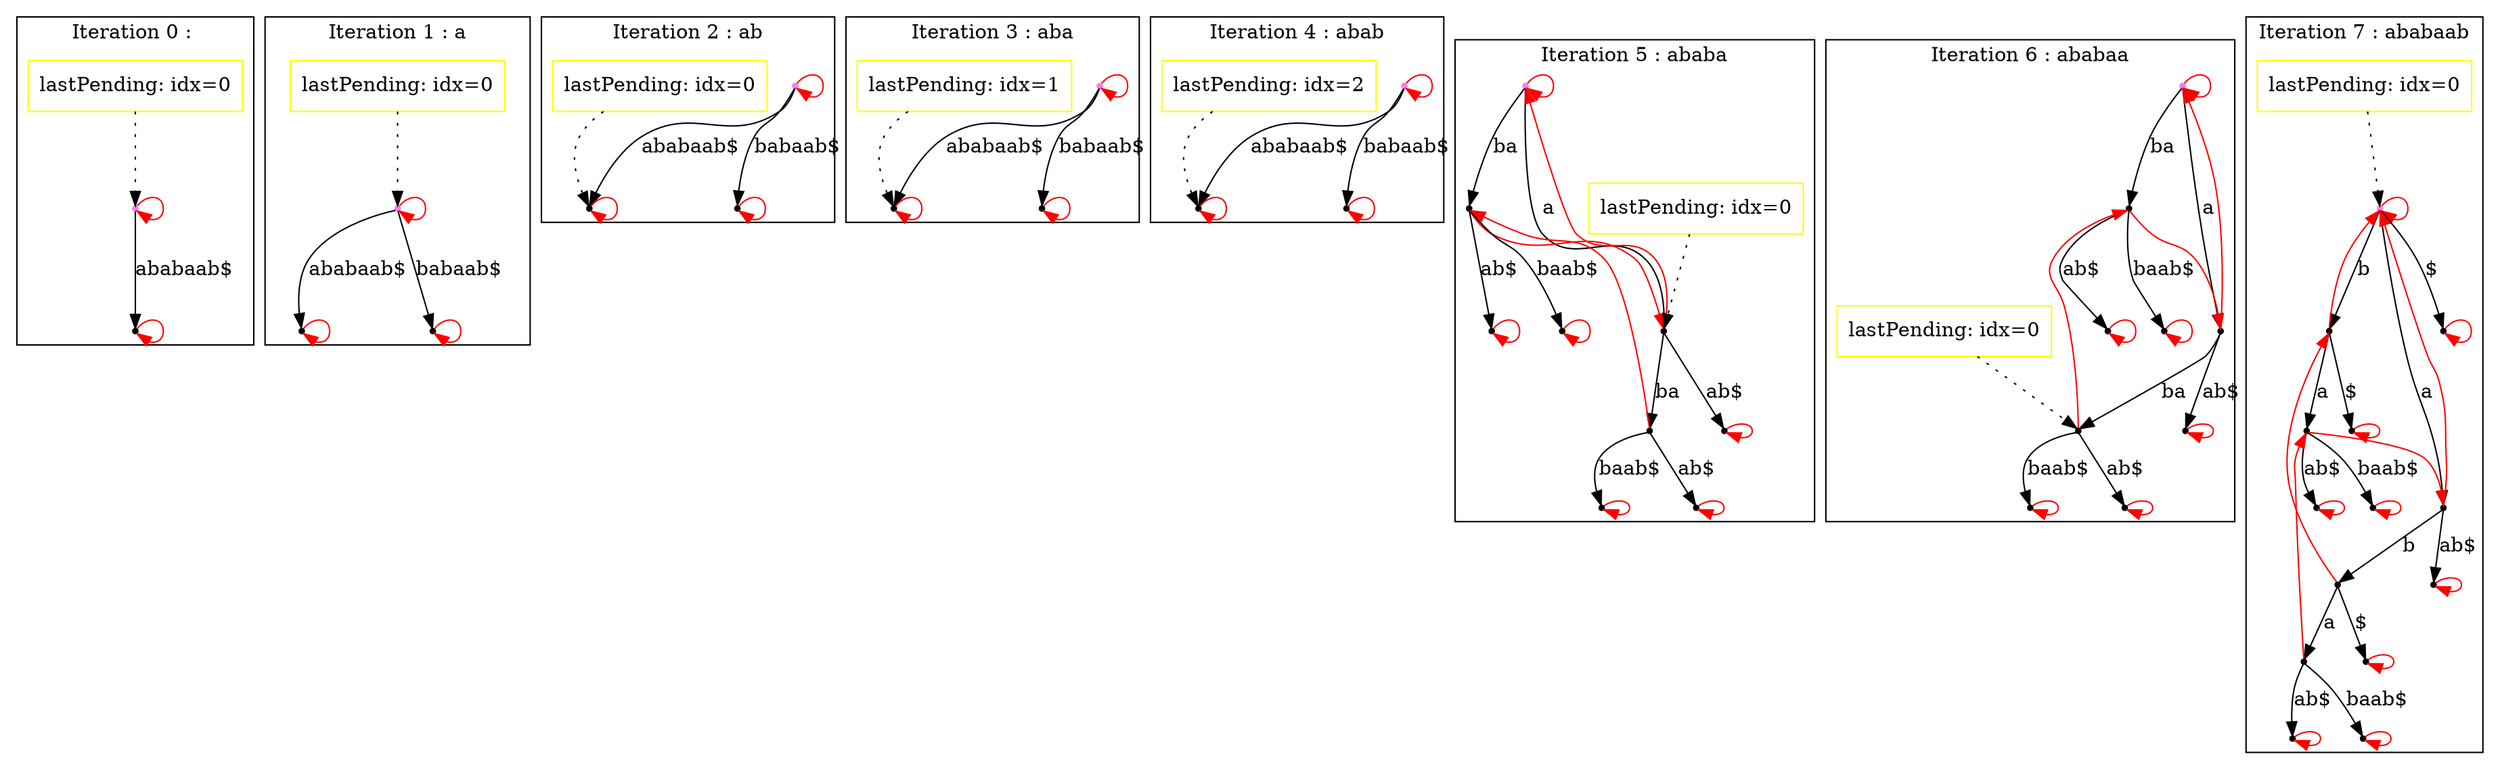 digraph SuffixTree {
subgraph cluster_0 {
	graph [color=black; label="Iteration 0 : "];
	node [shape=point];
	"node00x607000000020" [color=violet, label=""];
	"node00x607000000020" -> "node00x607000000020" [color=red];
	"node00x607000000020" -> "node00x607000000090" [label="ababaab$"];
	"node00x607000000090" [color=black, label=""];
	"node00x607000000090" -> "node00x607000000090" [color=red];
	"lastPending0" [shape=box,color=yellow,label="lastPending: idx=0"];
	"lastPending0" -> "node00x607000000020" [style=dotted];
}
subgraph cluster_1 {
	graph [color=black; label="Iteration 1 : a"];
	node [shape=point];
	"node10x607000000020" [color=violet, label=""];
	"node10x607000000020" -> "node10x607000000020" [color=red];
	"node10x607000000020" -> "node10x607000000100" [label="babaab$"];
	"node10x607000000020" -> "node10x607000000090" [label="ababaab$"];
	"node10x607000000100" [color=black, label=""];
	"node10x607000000100" -> "node10x607000000100" [color=red];
	"node10x607000000090" [color=black, label=""];
	"node10x607000000090" -> "node10x607000000090" [color=red];
	"lastPending1" [shape=box,color=yellow,label="lastPending: idx=0"];
	"lastPending1" -> "node10x607000000020" [style=dotted];
}
subgraph cluster_2 {
	graph [color=black; label="Iteration 2 : ab"];
	node [shape=point];
	"node20x607000000020" [color=violet, label=""];
	"node20x607000000020" -> "node20x607000000020" [color=red];
	"node20x607000000020" -> "node20x607000000100" [label="babaab$"];
	"node20x607000000020" -> "node20x607000000090" [label="ababaab$"];
	"node20x607000000100" [color=black, label=""];
	"node20x607000000100" -> "node20x607000000100" [color=red];
	"node20x607000000090" [color=black, label=""];
	"node20x607000000090" -> "node20x607000000090" [color=red];
	"lastPending2" [shape=box,color=yellow,label="lastPending: idx=0"];
	"lastPending2" -> "node20x607000000090" [style=dotted];
}
subgraph cluster_3 {
	graph [color=black; label="Iteration 3 : aba"];
	node [shape=point];
	"node30x607000000020" [color=violet, label=""];
	"node30x607000000020" -> "node30x607000000020" [color=red];
	"node30x607000000020" -> "node30x607000000100" [label="babaab$"];
	"node30x607000000020" -> "node30x607000000090" [label="ababaab$"];
	"node30x607000000100" [color=black, label=""];
	"node30x607000000100" -> "node30x607000000100" [color=red];
	"node30x607000000090" [color=black, label=""];
	"node30x607000000090" -> "node30x607000000090" [color=red];
	"lastPending3" [shape=box,color=yellow,label="lastPending: idx=1"];
	"lastPending3" -> "node30x607000000090" [style=dotted];
}
subgraph cluster_4 {
	graph [color=black; label="Iteration 4 : abab"];
	node [shape=point];
	"node40x607000000020" [color=violet, label=""];
	"node40x607000000020" -> "node40x607000000020" [color=red];
	"node40x607000000020" -> "node40x607000000100" [label="babaab$"];
	"node40x607000000020" -> "node40x607000000090" [label="ababaab$"];
	"node40x607000000100" [color=black, label=""];
	"node40x607000000100" -> "node40x607000000100" [color=red];
	"node40x607000000090" [color=black, label=""];
	"node40x607000000090" -> "node40x607000000090" [color=red];
	"lastPending4" [shape=box,color=yellow,label="lastPending: idx=2"];
	"lastPending4" -> "node40x607000000090" [style=dotted];
}
subgraph cluster_5 {
	graph [color=black; label="Iteration 5 : ababa"];
	node [shape=point];
	"node50x607000000020" [color=violet, label=""];
	"node50x607000000020" -> "node50x607000000020" [color=red];
	"node50x607000000020" -> "node50x6070000002c0" [label="ba"];
	"node50x607000000020" -> "node50x6070000003a0" [label="a"];
	"node50x6070000002c0" [color=black, label=""];
	"node50x6070000002c0" -> "node50x6070000003a0" [color=red];
	"node50x6070000002c0" -> "node50x607000000250" [label="ab$"];
	"node50x6070000002c0" -> "node50x607000000100" [label="baab$"];
	"node50x6070000003a0" [color=black, label=""];
	"node50x6070000003a0" -> "node50x607000000020" [color=red];
	"node50x6070000003a0" -> "node50x607000000330" [label="ab$"];
	"node50x6070000003a0" -> "node50x6070000001e0" [label="ba"];
	"node50x607000000250" [color=black, label=""];
	"node50x607000000250" -> "node50x607000000250" [color=red];
	"node50x607000000100" [color=black, label=""];
	"node50x607000000100" -> "node50x607000000100" [color=red];
	"node50x607000000330" [color=black, label=""];
	"node50x607000000330" -> "node50x607000000330" [color=red];
	"node50x6070000001e0" [color=black, label=""];
	"node50x6070000001e0" -> "node50x6070000002c0" [color=red];
	"node50x6070000001e0" -> "node50x607000000170" [label="ab$"];
	"node50x6070000001e0" -> "node50x607000000090" [label="baab$"];
	"node50x607000000170" [color=black, label=""];
	"node50x607000000170" -> "node50x607000000170" [color=red];
	"node50x607000000090" [color=black, label=""];
	"node50x607000000090" -> "node50x607000000090" [color=red];
	"lastPending5" [shape=box,color=yellow,label="lastPending: idx=0"];
	"lastPending5" -> "node50x6070000003a0" [style=dotted];
}
subgraph cluster_6 {
	graph [color=black; label="Iteration 6 : ababaa"];
	node [shape=point];
	"node60x607000000020" [color=violet, label=""];
	"node60x607000000020" -> "node60x607000000020" [color=red];
	"node60x607000000020" -> "node60x6070000002c0" [label="ba"];
	"node60x607000000020" -> "node60x6070000003a0" [label="a"];
	"node60x6070000002c0" [color=black, label=""];
	"node60x6070000002c0" -> "node60x6070000003a0" [color=red];
	"node60x6070000002c0" -> "node60x607000000250" [label="ab$"];
	"node60x6070000002c0" -> "node60x607000000100" [label="baab$"];
	"node60x6070000003a0" [color=black, label=""];
	"node60x6070000003a0" -> "node60x607000000020" [color=red];
	"node60x6070000003a0" -> "node60x607000000330" [label="ab$"];
	"node60x6070000003a0" -> "node60x6070000001e0" [label="ba"];
	"node60x607000000250" [color=black, label=""];
	"node60x607000000250" -> "node60x607000000250" [color=red];
	"node60x607000000100" [color=black, label=""];
	"node60x607000000100" -> "node60x607000000100" [color=red];
	"node60x607000000330" [color=black, label=""];
	"node60x607000000330" -> "node60x607000000330" [color=red];
	"node60x6070000001e0" [color=black, label=""];
	"node60x6070000001e0" -> "node60x6070000002c0" [color=red];
	"node60x6070000001e0" -> "node60x607000000170" [label="ab$"];
	"node60x6070000001e0" -> "node60x607000000090" [label="baab$"];
	"node60x607000000170" [color=black, label=""];
	"node60x607000000170" -> "node60x607000000170" [color=red];
	"node60x607000000090" [color=black, label=""];
	"node60x607000000090" -> "node60x607000000090" [color=red];
	"lastPending6" [shape=box,color=yellow,label="lastPending: idx=0"];
	"lastPending6" -> "node60x6070000001e0" [style=dotted];
}
subgraph cluster_7 {
	graph [color=black; label="Iteration 7 : ababaab"];
	node [shape=point];
	"node70x607000000020" [color=violet, label=""];
	"node70x607000000020" -> "node70x607000000020" [color=red];
	"node70x607000000020" -> "node70x6070000005d0" [label="$"];
	"node70x607000000020" -> "node70x607000000560" [label="b"];
	"node70x607000000020" -> "node70x6070000003a0" [label="a"];
	"node70x6070000005d0" [color=black, label=""];
	"node70x6070000005d0" -> "node70x6070000005d0" [color=red];
	"node70x607000000560" [color=black, label=""];
	"node70x607000000560" -> "node70x607000000020" [color=red];
	"node70x607000000560" -> "node70x6070000004f0" [label="$"];
	"node70x607000000560" -> "node70x6070000002c0" [label="a"];
	"node70x6070000003a0" [color=black, label=""];
	"node70x6070000003a0" -> "node70x607000000020" [color=red];
	"node70x6070000003a0" -> "node70x607000000330" [label="ab$"];
	"node70x6070000003a0" -> "node70x607000000480" [label="b"];
	"node70x6070000004f0" [color=black, label=""];
	"node70x6070000004f0" -> "node70x6070000004f0" [color=red];
	"node70x6070000002c0" [color=black, label=""];
	"node70x6070000002c0" -> "node70x6070000003a0" [color=red];
	"node70x6070000002c0" -> "node70x607000000250" [label="ab$"];
	"node70x6070000002c0" -> "node70x607000000100" [label="baab$"];
	"node70x607000000330" [color=black, label=""];
	"node70x607000000330" -> "node70x607000000330" [color=red];
	"node70x607000000480" [color=black, label=""];
	"node70x607000000480" -> "node70x607000000560" [color=red];
	"node70x607000000480" -> "node70x607000000410" [label="$"];
	"node70x607000000480" -> "node70x6070000001e0" [label="a"];
	"node70x607000000250" [color=black, label=""];
	"node70x607000000250" -> "node70x607000000250" [color=red];
	"node70x607000000100" [color=black, label=""];
	"node70x607000000100" -> "node70x607000000100" [color=red];
	"node70x607000000410" [color=black, label=""];
	"node70x607000000410" -> "node70x607000000410" [color=red];
	"node70x6070000001e0" [color=black, label=""];
	"node70x6070000001e0" -> "node70x6070000002c0" [color=red];
	"node70x6070000001e0" -> "node70x607000000170" [label="ab$"];
	"node70x6070000001e0" -> "node70x607000000090" [label="baab$"];
	"node70x607000000170" [color=black, label=""];
	"node70x607000000170" -> "node70x607000000170" [color=red];
	"node70x607000000090" [color=black, label=""];
	"node70x607000000090" -> "node70x607000000090" [color=red];
	"lastPending7" [shape=box,color=yellow,label="lastPending: idx=0"];
	"lastPending7" -> "node70x607000000020" [style=dotted];
}
}
